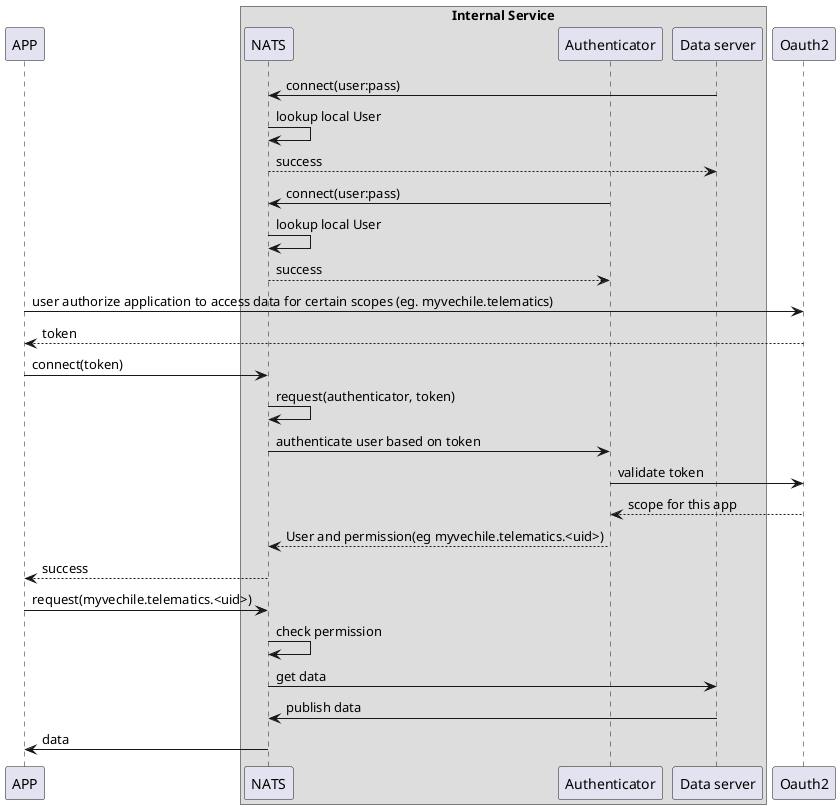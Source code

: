 @startuml
participant "APP" as app
box "Internal Service"
participant "NATS" as  nats
participant "Authenticator" as ar
participant "Data server" as ds
end box
participant "Oauth2" as oauth

ds-> nats : connect(user:pass)
nats->nats: lookup local User
nats-->ds: success
ar-> nats : connect(user:pass)
nats->nats: lookup local User
nats-->ar: success
app -> oauth : user authorize application to access data for certain scopes (eg. myvechile.telematics)
oauth-->app: token
app->nats : connect(token)
nats->nats: request(authenticator, token)
nats->ar : authenticate user based on token
ar->oauth:validate token
oauth-->ar: scope for this app
ar-->nats:User and permission(eg myvechile.telematics.<uid>)
nats-->app: success

app->nats: request(myvechile.telematics.<uid>)
nats->nats: check permission
nats->ds: get data
ds->nats: publish data
nats->app: data

@enduml
